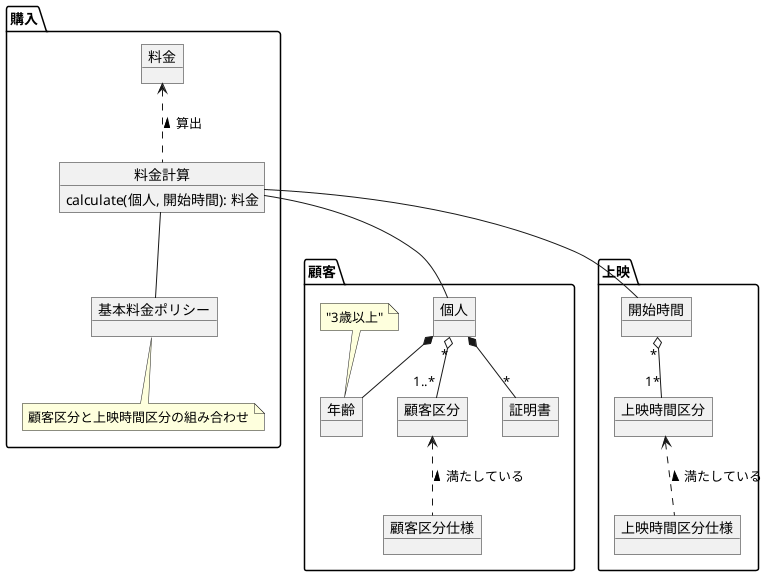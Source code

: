 @startuml チケット料金
package 顧客 {
  object 個人
  object 証明書
  object 年齢
  object 顧客区分仕様
  object 顧客区分

  個人 *-- 年齢
  note top of 年齢 : "3歳以上"
  個人 *-- "*" 証明書
  個人 "*" o-- "1..*" 顧客区分
  顧客区分 <.. 顧客区分仕様 : < 満たしている
}

package 上映 {
  object 開始時間
  object 上映時間区分
  object 上映時間区分仕様

  開始時間 "*" o-- "1*" 上映時間区分
  上映時間区分 <.. 上映時間区分仕様 : < 満たしている
}

package 購入 {
  object 料金
  object 料金計算 {
    calculate(個人, 開始時間): 料金
  }
  object 基本料金ポリシー
  note bottom: 顧客区分と上映時間区分の組み合わせ

  料金 <.. 料金計算: < 算出
  料金計算 -- 基本料金ポリシー
  料金計算 -- 個人
  料金計算 -- 開始時間
}
@enduml
